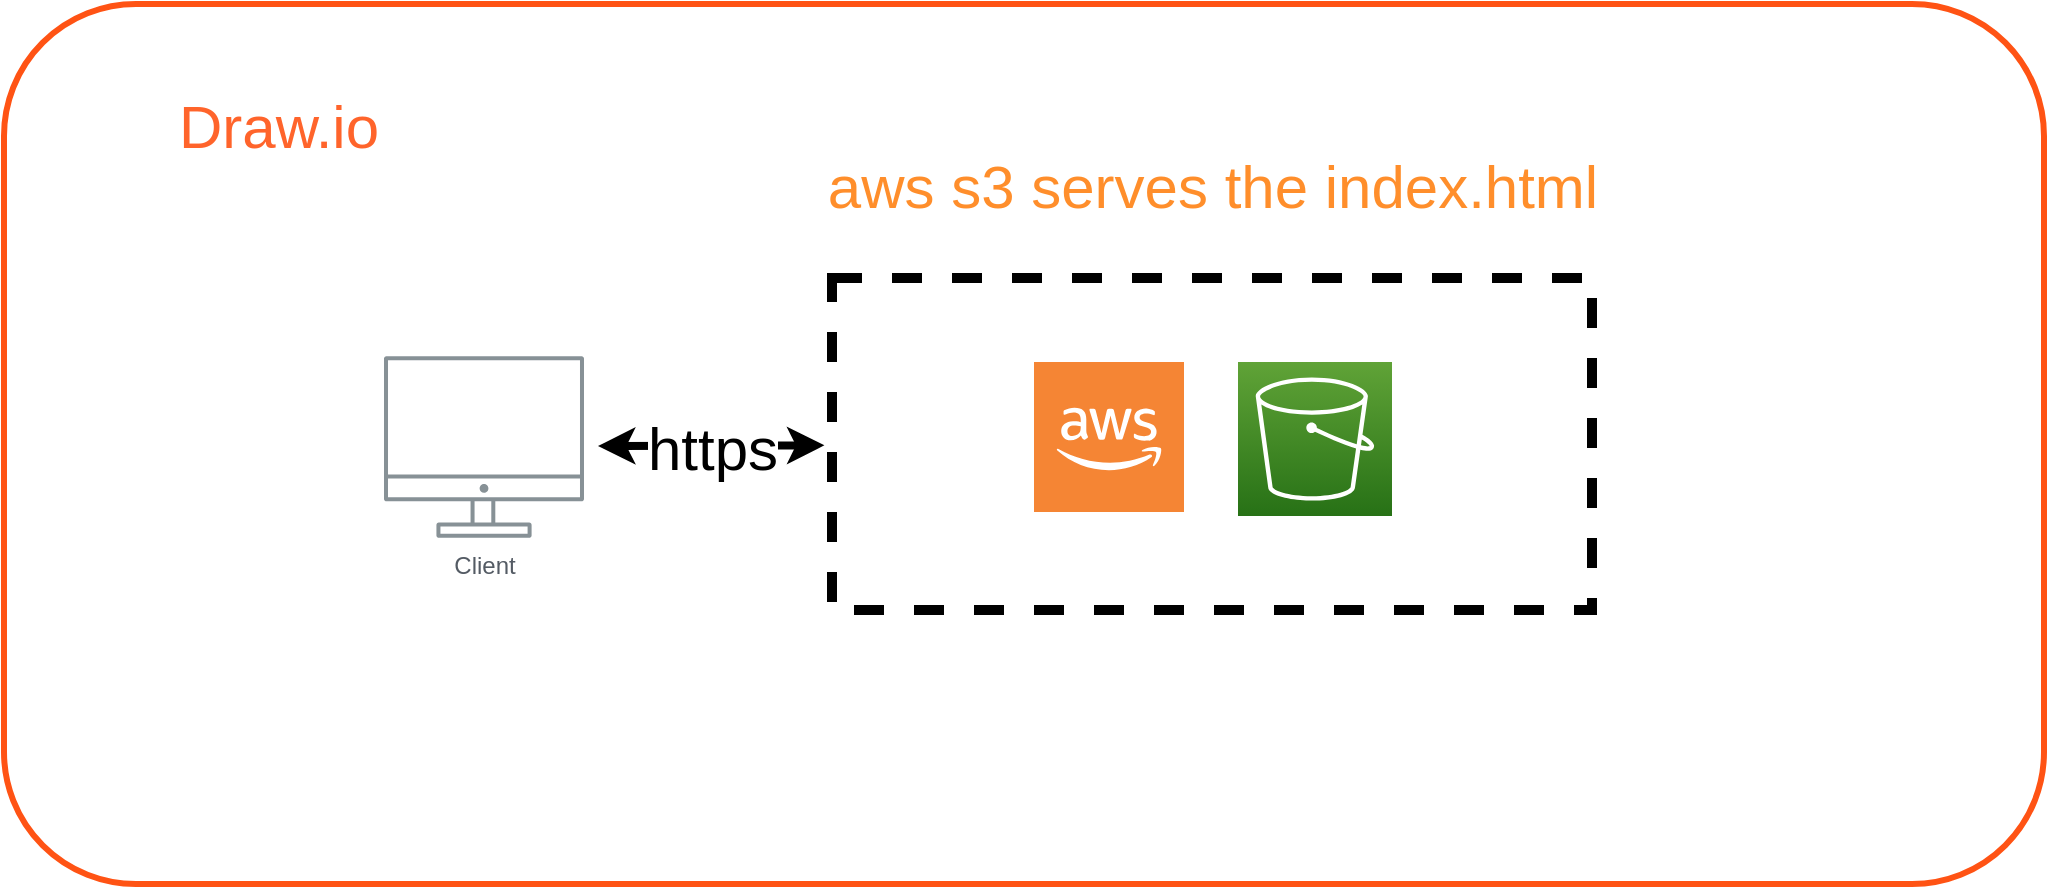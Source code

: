 <mxfile version="20.6.2" type="github"><diagram id="Ht1M8jgEwFfnCIfOTk4-" name="Page-1"><mxGraphModel dx="1422" dy="759" grid="1" gridSize="10" guides="1" tooltips="1" connect="1" arrows="1" fold="1" page="1" pageScale="1" pageWidth="1169" pageHeight="827" math="0" shadow="0"><root><mxCell id="0"/><mxCell id="1" parent="0"/><mxCell id="6ciUN1QbZPSy4jL6s6Ek-3" value="" style="rounded=0;whiteSpace=wrap;html=1;dashed=1;strokeWidth=5;fillColor=none;" parent="1" vertex="1"><mxGeometry x="507" y="331" width="380" height="166" as="geometry"/></mxCell><mxCell id="6ciUN1QbZPSy4jL6s6Ek-6" value="" style="rounded=1;whiteSpace=wrap;html=1;strokeWidth=3;fontSize=30;fillColor=none;strokeColor=#FF5314;" parent="1" vertex="1"><mxGeometry x="93" y="194" width="1020" height="440" as="geometry"/></mxCell><mxCell id="UEzPUAAOIrF-is8g5C7q-109" value="&lt;div&gt;Client&lt;/div&gt;&lt;div&gt;&lt;br&gt;&lt;/div&gt;" style="outlineConnect=0;gradientColor=none;fontColor=#545B64;strokeColor=none;fillColor=#879196;dashed=0;verticalLabelPosition=bottom;verticalAlign=top;align=center;html=1;fontSize=12;fontStyle=0;aspect=fixed;shape=mxgraph.aws4.illustration_desktop;pointerEvents=1;labelBackgroundColor=#ffffff;" parent="1" vertex="1"><mxGeometry x="283" y="370" width="100" height="91" as="geometry"/></mxCell><mxCell id="6ciUN1QbZPSy4jL6s6Ek-4" value="" style="endArrow=classic;startArrow=classic;html=1;rounded=1;entryX=-0.01;entryY=0.504;entryDx=0;entryDy=0;entryPerimeter=0;jumpSize=60;strokeColor=default;sketch=0;strokeWidth=4;" parent="1" target="6ciUN1QbZPSy4jL6s6Ek-3" edge="1"><mxGeometry width="50" height="50" relative="1" as="geometry"><mxPoint x="390" y="415" as="sourcePoint"/><mxPoint x="450" y="380" as="targetPoint"/></mxGeometry></mxCell><mxCell id="6ciUN1QbZPSy4jL6s6Ek-5" value="https" style="edgeLabel;html=1;align=center;verticalAlign=middle;resizable=0;points=[];fontSize=30;" parent="6ciUN1QbZPSy4jL6s6Ek-4" vertex="1" connectable="0"><mxGeometry x="-0.129" y="-2" relative="1" as="geometry"><mxPoint x="7" y="-1" as="offset"/></mxGeometry></mxCell><mxCell id="6ciUN1QbZPSy4jL6s6Ek-7" value="&lt;font color=&quot;#FF642B&quot;&gt;Draw.io&lt;/font&gt;" style="text;html=1;align=center;verticalAlign=middle;resizable=0;points=[];autosize=1;strokeColor=none;fillColor=none;fontSize=30;" parent="1" vertex="1"><mxGeometry x="170" y="230" width="120" height="50" as="geometry"/></mxCell><mxCell id="MnHnos_hasYFL2dvTtjM-1" value="" style="outlineConnect=0;dashed=0;verticalLabelPosition=bottom;verticalAlign=top;align=center;html=1;shape=mxgraph.aws3.cloud_2;fillColor=#F58534;gradientColor=none;" parent="1" vertex="1"><mxGeometry x="608" y="373" width="75" height="75" as="geometry"/></mxCell><mxCell id="MnHnos_hasYFL2dvTtjM-2" value="" style="sketch=0;points=[[0,0,0],[0.25,0,0],[0.5,0,0],[0.75,0,0],[1,0,0],[0,1,0],[0.25,1,0],[0.5,1,0],[0.75,1,0],[1,1,0],[0,0.25,0],[0,0.5,0],[0,0.75,0],[1,0.25,0],[1,0.5,0],[1,0.75,0]];outlineConnect=0;fontColor=#232F3E;gradientColor=#60A337;gradientDirection=north;fillColor=#277116;strokeColor=#ffffff;dashed=0;verticalLabelPosition=bottom;verticalAlign=top;align=center;html=1;fontSize=12;fontStyle=0;aspect=fixed;shape=mxgraph.aws4.resourceIcon;resIcon=mxgraph.aws4.s3;" parent="1" vertex="1"><mxGeometry x="710" y="373" width="77" height="77" as="geometry"/></mxCell><mxCell id="MnHnos_hasYFL2dvTtjM-4" value="&lt;font style=&quot;font-size: 30px;&quot; color=&quot;#FF8E2B&quot;&gt;aws s3 serves the index.html&lt;/font&gt;" style="text;html=1;align=center;verticalAlign=middle;resizable=0;points=[];autosize=1;strokeColor=none;fillColor=none;" parent="1" vertex="1"><mxGeometry x="492" y="260" width="410" height="50" as="geometry"/></mxCell></root></mxGraphModel></diagram></mxfile>